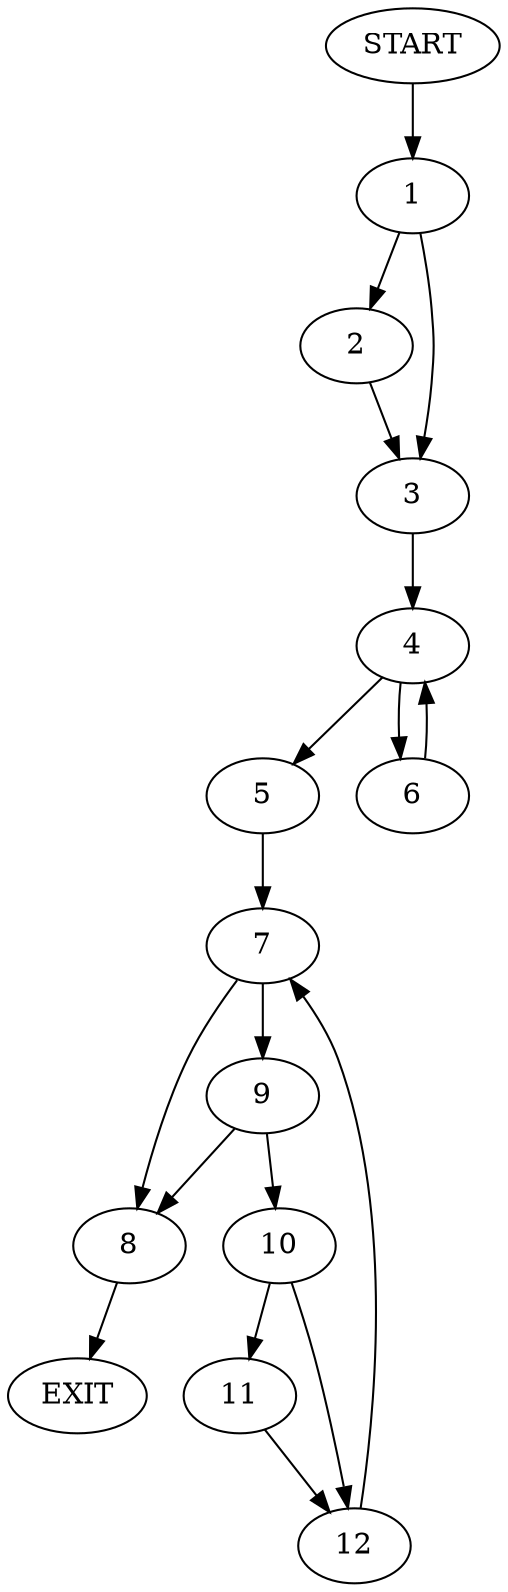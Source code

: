 digraph {
0 [label="START"]
13 [label="EXIT"]
0 -> 1
1 -> 2
1 -> 3
2 -> 3
3 -> 4
4 -> 5
4 -> 6
6 -> 4
5 -> 7
7 -> 8
7 -> 9
8 -> 13
9 -> 10
9 -> 8
10 -> 11
10 -> 12
11 -> 12
12 -> 7
}
